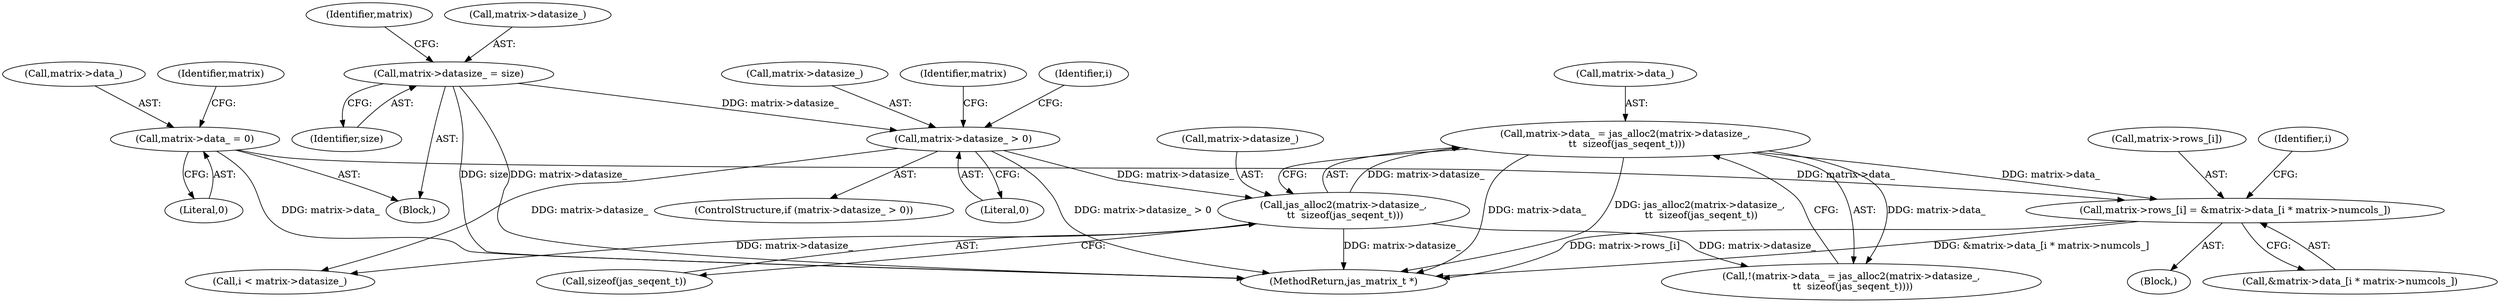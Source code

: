 digraph "0_jasper_988f8365f7d8ad8073b6786e433d34c553ecf568_1@array" {
"1000231" [label="(Call,matrix->rows_[i] = &matrix->data_[i * matrix->numcols_])"];
"1000209" [label="(Call,matrix->data_ = jas_alloc2(matrix->datasize_,\n \t\t  sizeof(jas_seqent_t)))"];
"1000213" [label="(Call,jas_alloc2(matrix->datasize_,\n \t\t  sizeof(jas_seqent_t)))"];
"1000201" [label="(Call,matrix->datasize_ > 0)"];
"1000174" [label="(Call,matrix->datasize_ = size)"];
"1000155" [label="(Call,matrix->data_ = 0)"];
"1000208" [label="(Call,!(matrix->data_ = jas_alloc2(matrix->datasize_,\n \t\t  sizeof(jas_seqent_t))))"];
"1000210" [label="(Call,matrix->data_)"];
"1000251" [label="(Call,i < matrix->datasize_)"];
"1000201" [label="(Call,matrix->datasize_ > 0)"];
"1000200" [label="(ControlStructure,if (matrix->datasize_ > 0))"];
"1000230" [label="(Block,)"];
"1000178" [label="(Identifier,size)"];
"1000237" [label="(Call,&matrix->data_[i * matrix->numcols_])"];
"1000232" [label="(Call,matrix->rows_[i])"];
"1000223" [label="(Identifier,i)"];
"1000213" [label="(Call,jas_alloc2(matrix->datasize_,\n \t\t  sizeof(jas_seqent_t)))"];
"1000159" [label="(Literal,0)"];
"1000205" [label="(Literal,0)"];
"1000202" [label="(Call,matrix->datasize_)"];
"1000214" [label="(Call,matrix->datasize_)"];
"1000156" [label="(Call,matrix->data_)"];
"1000162" [label="(Identifier,matrix)"];
"1000229" [label="(Identifier,i)"];
"1000209" [label="(Call,matrix->data_ = jas_alloc2(matrix->datasize_,\n \t\t  sizeof(jas_seqent_t)))"];
"1000182" [label="(Identifier,matrix)"];
"1000174" [label="(Call,matrix->datasize_ = size)"];
"1000211" [label="(Identifier,matrix)"];
"1000300" [label="(MethodReturn,jas_matrix_t *)"];
"1000104" [label="(Block,)"];
"1000175" [label="(Call,matrix->datasize_)"];
"1000217" [label="(Call,sizeof(jas_seqent_t))"];
"1000231" [label="(Call,matrix->rows_[i] = &matrix->data_[i * matrix->numcols_])"];
"1000155" [label="(Call,matrix->data_ = 0)"];
"1000231" -> "1000230"  [label="AST: "];
"1000231" -> "1000237"  [label="CFG: "];
"1000232" -> "1000231"  [label="AST: "];
"1000237" -> "1000231"  [label="AST: "];
"1000229" -> "1000231"  [label="CFG: "];
"1000231" -> "1000300"  [label="DDG: matrix->rows_[i]"];
"1000231" -> "1000300"  [label="DDG: &matrix->data_[i * matrix->numcols_]"];
"1000209" -> "1000231"  [label="DDG: matrix->data_"];
"1000155" -> "1000231"  [label="DDG: matrix->data_"];
"1000209" -> "1000208"  [label="AST: "];
"1000209" -> "1000213"  [label="CFG: "];
"1000210" -> "1000209"  [label="AST: "];
"1000213" -> "1000209"  [label="AST: "];
"1000208" -> "1000209"  [label="CFG: "];
"1000209" -> "1000300"  [label="DDG: matrix->data_"];
"1000209" -> "1000300"  [label="DDG: jas_alloc2(matrix->datasize_,\n \t\t  sizeof(jas_seqent_t))"];
"1000209" -> "1000208"  [label="DDG: matrix->data_"];
"1000213" -> "1000209"  [label="DDG: matrix->datasize_"];
"1000213" -> "1000217"  [label="CFG: "];
"1000214" -> "1000213"  [label="AST: "];
"1000217" -> "1000213"  [label="AST: "];
"1000213" -> "1000300"  [label="DDG: matrix->datasize_"];
"1000213" -> "1000208"  [label="DDG: matrix->datasize_"];
"1000201" -> "1000213"  [label="DDG: matrix->datasize_"];
"1000213" -> "1000251"  [label="DDG: matrix->datasize_"];
"1000201" -> "1000200"  [label="AST: "];
"1000201" -> "1000205"  [label="CFG: "];
"1000202" -> "1000201"  [label="AST: "];
"1000205" -> "1000201"  [label="AST: "];
"1000211" -> "1000201"  [label="CFG: "];
"1000223" -> "1000201"  [label="CFG: "];
"1000201" -> "1000300"  [label="DDG: matrix->datasize_ > 0"];
"1000174" -> "1000201"  [label="DDG: matrix->datasize_"];
"1000201" -> "1000251"  [label="DDG: matrix->datasize_"];
"1000174" -> "1000104"  [label="AST: "];
"1000174" -> "1000178"  [label="CFG: "];
"1000175" -> "1000174"  [label="AST: "];
"1000178" -> "1000174"  [label="AST: "];
"1000182" -> "1000174"  [label="CFG: "];
"1000174" -> "1000300"  [label="DDG: size"];
"1000174" -> "1000300"  [label="DDG: matrix->datasize_"];
"1000155" -> "1000104"  [label="AST: "];
"1000155" -> "1000159"  [label="CFG: "];
"1000156" -> "1000155"  [label="AST: "];
"1000159" -> "1000155"  [label="AST: "];
"1000162" -> "1000155"  [label="CFG: "];
"1000155" -> "1000300"  [label="DDG: matrix->data_"];
}

